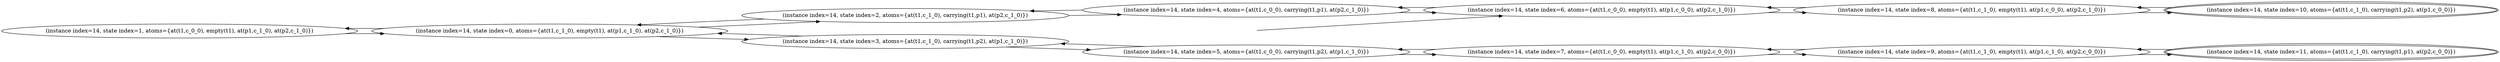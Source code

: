 digraph {
rankdir="LR"
s1[label="(instance index=14, state index=1, atoms={at(t1,c_0_0), empty(t1), at(p1,c_1_0), at(p2,c_1_0)})"]
s0[label="(instance index=14, state index=0, atoms={at(t1,c_1_0), empty(t1), at(p1,c_1_0), at(p2,c_1_0)})"]
s2[label="(instance index=14, state index=2, atoms={at(t1,c_1_0), carrying(t1,p1), at(p2,c_1_0)})"]
s3[label="(instance index=14, state index=3, atoms={at(t1,c_1_0), carrying(t1,p2), at(p1,c_1_0)})"]
s4[label="(instance index=14, state index=4, atoms={at(t1,c_0_0), carrying(t1,p1), at(p2,c_1_0)})"]
s5[label="(instance index=14, state index=5, atoms={at(t1,c_0_0), carrying(t1,p2), at(p1,c_1_0)})"]
s6[label="(instance index=14, state index=6, atoms={at(t1,c_0_0), empty(t1), at(p1,c_0_0), at(p2,c_1_0)})"]
s7[label="(instance index=14, state index=7, atoms={at(t1,c_0_0), empty(t1), at(p1,c_1_0), at(p2,c_0_0)})"]
s8[label="(instance index=14, state index=8, atoms={at(t1,c_1_0), empty(t1), at(p1,c_0_0), at(p2,c_1_0)})"]
s9[label="(instance index=14, state index=9, atoms={at(t1,c_1_0), empty(t1), at(p1,c_1_0), at(p2,c_0_0)})"]
s10[peripheries=2,label="(instance index=14, state index=10, atoms={at(t1,c_1_0), carrying(t1,p2), at(p1,c_0_0)})"]
s11[peripheries=2,label="(instance index=14, state index=11, atoms={at(t1,c_1_0), carrying(t1,p1), at(p2,c_0_0)})"]
Dangling [ label = "", style = invis ]
{ rank = same; Dangling }
Dangling -> s6
{ rank = same; s6}
{ rank = same; s0}
{ rank = same; s2,s3}
{ rank = same; s4,s5}
{ rank = same; s6,s7}
{ rank = same; s8,s9}
{ rank = same; s10,s11}
{
s1->s0
}
{
s0->s1
s0->s2
s0->s3
}
{
s2->s4
s2->s0
s3->s5
s3->s0
}
{
s4->s2
s4->s6
s5->s3
s5->s7
}
{
s6->s8
s6->s4
s7->s9
s7->s5
}
{
s8->s6
s8->s10
s9->s7
s9->s11
}
{
s10->s8
s11->s9
}
}
